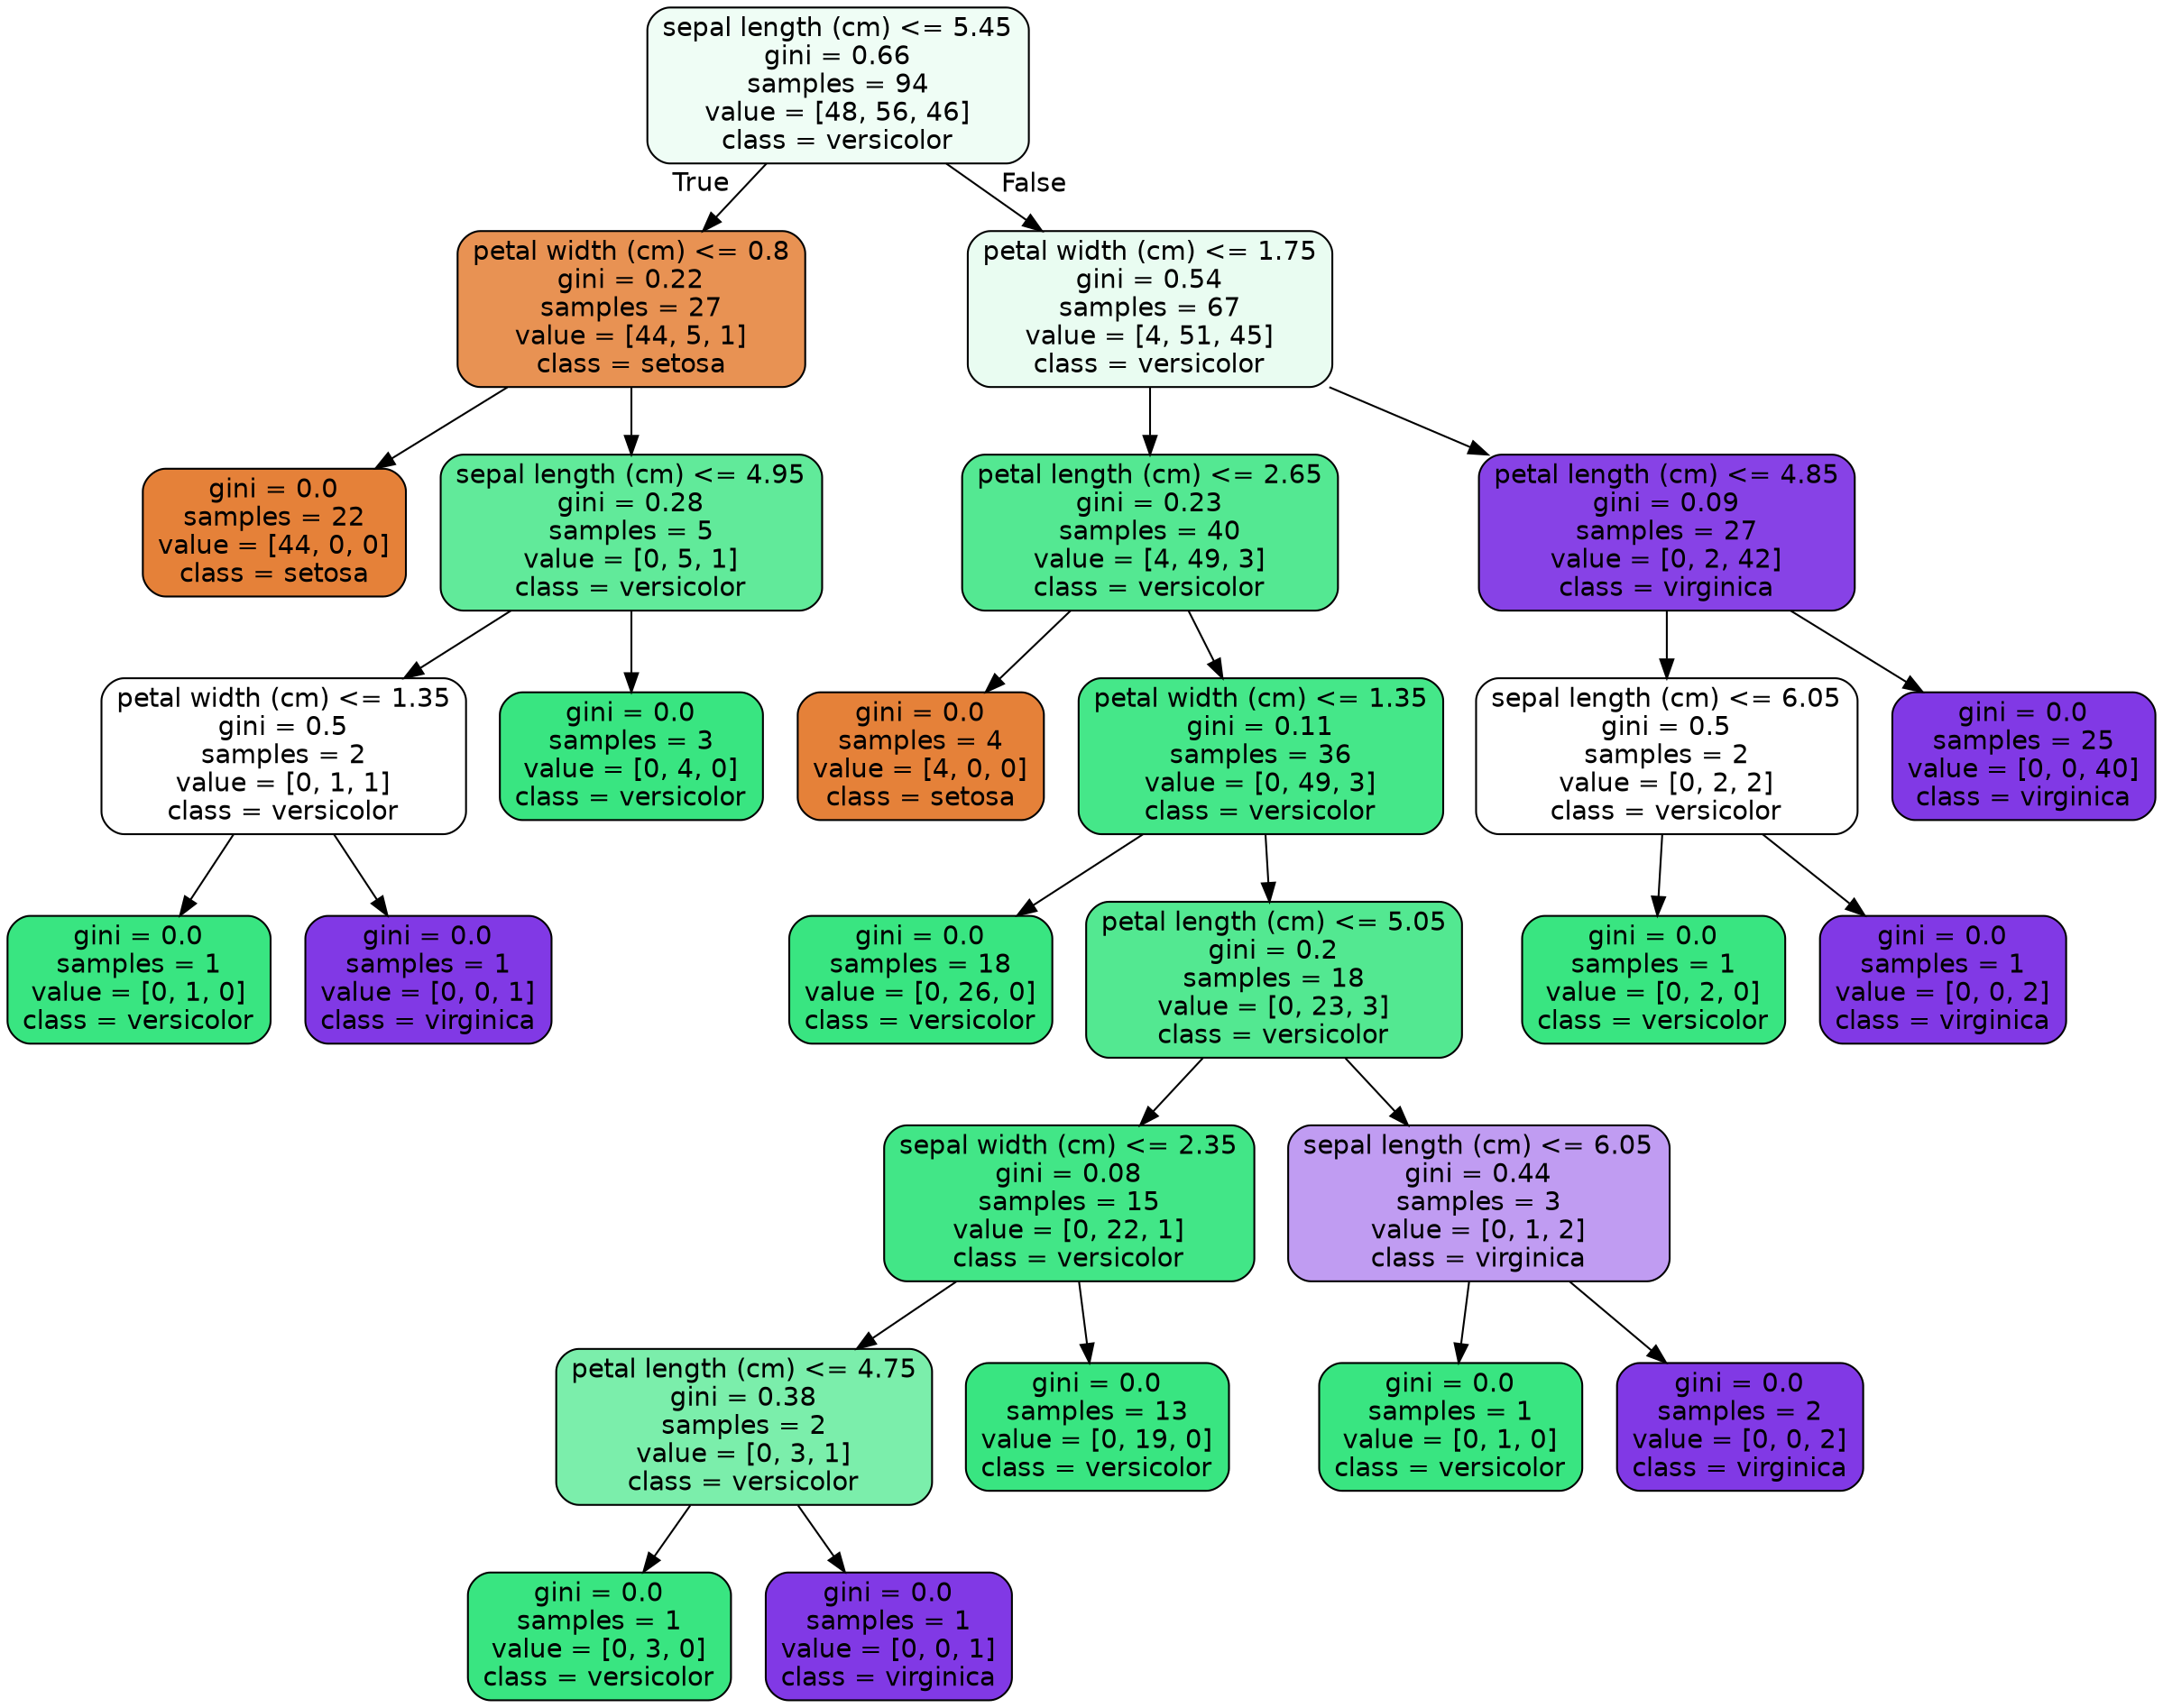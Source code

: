 digraph Tree {
node [shape=box, style="filled, rounded", color="black", fontname=helvetica] ;
edge [fontname=helvetica] ;
0 [label="sepal length (cm) <= 5.45\ngini = 0.66\nsamples = 94\nvalue = [48, 56, 46]\nclass = versicolor", fillcolor="#effdf5"] ;
1 [label="petal width (cm) <= 0.8\ngini = 0.22\nsamples = 27\nvalue = [44, 5, 1]\nclass = setosa", fillcolor="#e89253"] ;
0 -> 1 [labeldistance=2.5, labelangle=45, headlabel="True"] ;
2 [label="gini = 0.0\nsamples = 22\nvalue = [44, 0, 0]\nclass = setosa", fillcolor="#e58139"] ;
1 -> 2 ;
3 [label="sepal length (cm) <= 4.95\ngini = 0.28\nsamples = 5\nvalue = [0, 5, 1]\nclass = versicolor", fillcolor="#61ea9a"] ;
1 -> 3 ;
4 [label="petal width (cm) <= 1.35\ngini = 0.5\nsamples = 2\nvalue = [0, 1, 1]\nclass = versicolor", fillcolor="#ffffff"] ;
3 -> 4 ;
5 [label="gini = 0.0\nsamples = 1\nvalue = [0, 1, 0]\nclass = versicolor", fillcolor="#39e581"] ;
4 -> 5 ;
6 [label="gini = 0.0\nsamples = 1\nvalue = [0, 0, 1]\nclass = virginica", fillcolor="#8139e5"] ;
4 -> 6 ;
7 [label="gini = 0.0\nsamples = 3\nvalue = [0, 4, 0]\nclass = versicolor", fillcolor="#39e581"] ;
3 -> 7 ;
8 [label="petal width (cm) <= 1.75\ngini = 0.54\nsamples = 67\nvalue = [4, 51, 45]\nclass = versicolor", fillcolor="#e9fcf1"] ;
0 -> 8 [labeldistance=2.5, labelangle=-45, headlabel="False"] ;
9 [label="petal length (cm) <= 2.65\ngini = 0.23\nsamples = 40\nvalue = [4, 49, 3]\nclass = versicolor", fillcolor="#54e892"] ;
8 -> 9 ;
10 [label="gini = 0.0\nsamples = 4\nvalue = [4, 0, 0]\nclass = setosa", fillcolor="#e58139"] ;
9 -> 10 ;
11 [label="petal width (cm) <= 1.35\ngini = 0.11\nsamples = 36\nvalue = [0, 49, 3]\nclass = versicolor", fillcolor="#45e789"] ;
9 -> 11 ;
12 [label="gini = 0.0\nsamples = 18\nvalue = [0, 26, 0]\nclass = versicolor", fillcolor="#39e581"] ;
11 -> 12 ;
13 [label="petal length (cm) <= 5.05\ngini = 0.2\nsamples = 18\nvalue = [0, 23, 3]\nclass = versicolor", fillcolor="#53e891"] ;
11 -> 13 ;
14 [label="sepal width (cm) <= 2.35\ngini = 0.08\nsamples = 15\nvalue = [0, 22, 1]\nclass = versicolor", fillcolor="#42e687"] ;
13 -> 14 ;
15 [label="petal length (cm) <= 4.75\ngini = 0.38\nsamples = 2\nvalue = [0, 3, 1]\nclass = versicolor", fillcolor="#7beeab"] ;
14 -> 15 ;
16 [label="gini = 0.0\nsamples = 1\nvalue = [0, 3, 0]\nclass = versicolor", fillcolor="#39e581"] ;
15 -> 16 ;
17 [label="gini = 0.0\nsamples = 1\nvalue = [0, 0, 1]\nclass = virginica", fillcolor="#8139e5"] ;
15 -> 17 ;
18 [label="gini = 0.0\nsamples = 13\nvalue = [0, 19, 0]\nclass = versicolor", fillcolor="#39e581"] ;
14 -> 18 ;
19 [label="sepal length (cm) <= 6.05\ngini = 0.44\nsamples = 3\nvalue = [0, 1, 2]\nclass = virginica", fillcolor="#c09cf2"] ;
13 -> 19 ;
20 [label="gini = 0.0\nsamples = 1\nvalue = [0, 1, 0]\nclass = versicolor", fillcolor="#39e581"] ;
19 -> 20 ;
21 [label="gini = 0.0\nsamples = 2\nvalue = [0, 0, 2]\nclass = virginica", fillcolor="#8139e5"] ;
19 -> 21 ;
22 [label="petal length (cm) <= 4.85\ngini = 0.09\nsamples = 27\nvalue = [0, 2, 42]\nclass = virginica", fillcolor="#8742e6"] ;
8 -> 22 ;
23 [label="sepal length (cm) <= 6.05\ngini = 0.5\nsamples = 2\nvalue = [0, 2, 2]\nclass = versicolor", fillcolor="#ffffff"] ;
22 -> 23 ;
24 [label="gini = 0.0\nsamples = 1\nvalue = [0, 2, 0]\nclass = versicolor", fillcolor="#39e581"] ;
23 -> 24 ;
25 [label="gini = 0.0\nsamples = 1\nvalue = [0, 0, 2]\nclass = virginica", fillcolor="#8139e5"] ;
23 -> 25 ;
26 [label="gini = 0.0\nsamples = 25\nvalue = [0, 0, 40]\nclass = virginica", fillcolor="#8139e5"] ;
22 -> 26 ;
}